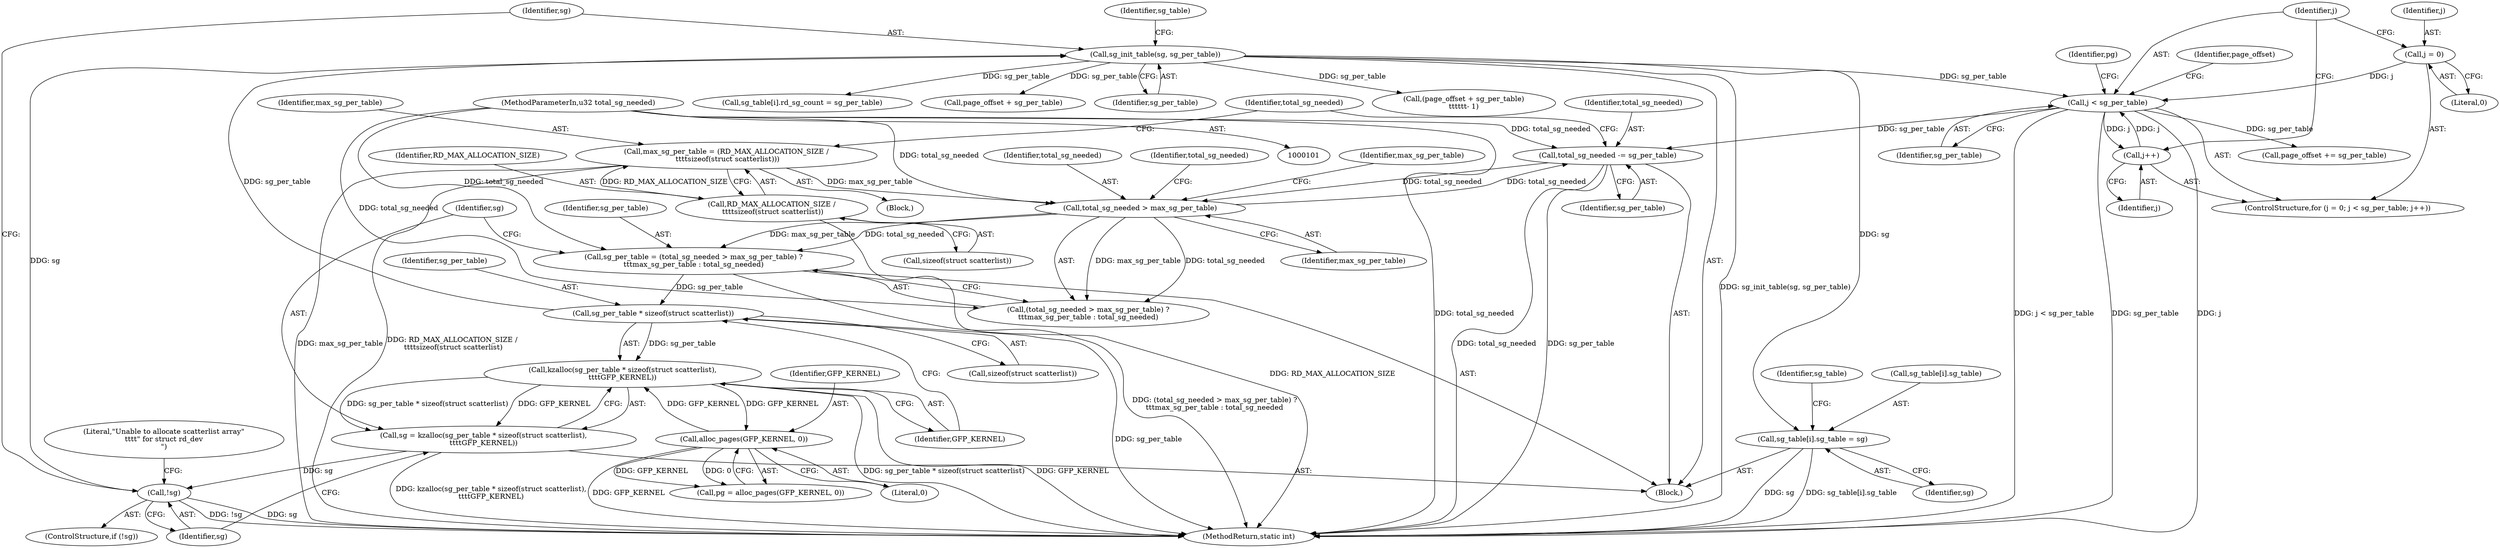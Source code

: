 digraph "0_linux_4442dc8a92b8f9ad8ee9e7f8438f4c04c03a22dc@array" {
"1000158" [label="(Call,sg_table[i].sg_table = sg)"];
"1000155" [label="(Call,sg_init_table(sg, sg_per_table))"];
"1000147" [label="(Call,!sg)"];
"1000138" [label="(Call,sg = kzalloc(sg_per_table * sizeof(struct scatterlist),\n\t\t\t\tGFP_KERNEL))"];
"1000140" [label="(Call,kzalloc(sg_per_table * sizeof(struct scatterlist),\n\t\t\t\tGFP_KERNEL))"];
"1000141" [label="(Call,sg_per_table * sizeof(struct scatterlist))"];
"1000130" [label="(Call,sg_per_table = (total_sg_needed > max_sg_per_table) ?\n\t\t\tmax_sg_per_table : total_sg_needed)"];
"1000133" [label="(Call,total_sg_needed > max_sg_per_table)"];
"1000241" [label="(Call,total_sg_needed -= sg_per_table)"];
"1000195" [label="(Call,j < sg_per_table)"];
"1000198" [label="(Call,j++)"];
"1000192" [label="(Call,j = 0)"];
"1000104" [label="(MethodParameterIn,u32 total_sg_needed)"];
"1000118" [label="(Call,max_sg_per_table = (RD_MAX_ALLOCATION_SIZE /\n \t\t\t\tsizeof(struct scatterlist)))"];
"1000120" [label="(Call,RD_MAX_ALLOCATION_SIZE /\n \t\t\t\tsizeof(struct scatterlist))"];
"1000203" [label="(Call,alloc_pages(GFP_KERNEL, 0))"];
"1000131" [label="(Identifier,sg_per_table)"];
"1000242" [label="(Identifier,total_sg_needed)"];
"1000145" [label="(Identifier,GFP_KERNEL)"];
"1000243" [label="(Identifier,sg_per_table)"];
"1000168" [label="(Identifier,sg_table)"];
"1000159" [label="(Call,sg_table[i].sg_table)"];
"1000137" [label="(Identifier,total_sg_needed)"];
"1000141" [label="(Call,sg_per_table * sizeof(struct scatterlist))"];
"1000151" [label="(Literal,\"Unable to allocate scatterlist array\"\n\t\t\t\t\" for struct rd_dev\n\")"];
"1000104" [label="(MethodParameterIn,u32 total_sg_needed)"];
"1000203" [label="(Call,alloc_pages(GFP_KERNEL, 0))"];
"1000143" [label="(Call,sizeof(struct scatterlist))"];
"1000118" [label="(Call,max_sg_per_table = (RD_MAX_ALLOCATION_SIZE /\n \t\t\t\tsizeof(struct scatterlist)))"];
"1000155" [label="(Call,sg_init_table(sg, sg_per_table))"];
"1000204" [label="(Identifier,GFP_KERNEL)"];
"1000120" [label="(Call,RD_MAX_ALLOCATION_SIZE /\n \t\t\t\tsizeof(struct scatterlist))"];
"1000201" [label="(Call,pg = alloc_pages(GFP_KERNEL, 0))"];
"1000191" [label="(ControlStructure,for (j = 0; j < sg_per_table; j++))"];
"1000156" [label="(Identifier,sg)"];
"1000198" [label="(Call,j++)"];
"1000194" [label="(Literal,0)"];
"1000140" [label="(Call,kzalloc(sg_per_table * sizeof(struct scatterlist),\n\t\t\t\tGFP_KERNEL))"];
"1000130" [label="(Call,sg_per_table = (total_sg_needed > max_sg_per_table) ?\n\t\t\tmax_sg_per_table : total_sg_needed)"];
"1000106" [label="(Block,)"];
"1000136" [label="(Identifier,max_sg_per_table)"];
"1000121" [label="(Identifier,RD_MAX_ALLOCATION_SIZE)"];
"1000132" [label="(Call,(total_sg_needed > max_sg_per_table) ?\n\t\t\tmax_sg_per_table : total_sg_needed)"];
"1000195" [label="(Call,j < sg_per_table)"];
"1000239" [label="(Identifier,page_offset)"];
"1000165" [label="(Call,sg_table[i].rd_sg_count = sg_per_table)"];
"1000134" [label="(Identifier,total_sg_needed)"];
"1000128" [label="(Identifier,total_sg_needed)"];
"1000187" [label="(Call,page_offset + sg_per_table)"];
"1000135" [label="(Identifier,max_sg_per_table)"];
"1000158" [label="(Call,sg_table[i].sg_table = sg)"];
"1000196" [label="(Identifier,j)"];
"1000157" [label="(Identifier,sg_per_table)"];
"1000192" [label="(Call,j = 0)"];
"1000202" [label="(Identifier,pg)"];
"1000122" [label="(Call,sizeof(struct scatterlist))"];
"1000246" [label="(MethodReturn,static int)"];
"1000139" [label="(Identifier,sg)"];
"1000133" [label="(Call,total_sg_needed > max_sg_per_table)"];
"1000147" [label="(Call,!sg)"];
"1000238" [label="(Call,page_offset += sg_per_table)"];
"1000164" [label="(Identifier,sg)"];
"1000186" [label="(Call,(page_offset + sg_per_table)\n\t\t\t\t\t\t- 1)"];
"1000119" [label="(Identifier,max_sg_per_table)"];
"1000146" [label="(ControlStructure,if (!sg))"];
"1000241" [label="(Call,total_sg_needed -= sg_per_table)"];
"1000205" [label="(Literal,0)"];
"1000142" [label="(Identifier,sg_per_table)"];
"1000161" [label="(Identifier,sg_table)"];
"1000148" [label="(Identifier,sg)"];
"1000129" [label="(Block,)"];
"1000197" [label="(Identifier,sg_per_table)"];
"1000199" [label="(Identifier,j)"];
"1000193" [label="(Identifier,j)"];
"1000138" [label="(Call,sg = kzalloc(sg_per_table * sizeof(struct scatterlist),\n\t\t\t\tGFP_KERNEL))"];
"1000158" -> "1000129"  [label="AST: "];
"1000158" -> "1000164"  [label="CFG: "];
"1000159" -> "1000158"  [label="AST: "];
"1000164" -> "1000158"  [label="AST: "];
"1000168" -> "1000158"  [label="CFG: "];
"1000158" -> "1000246"  [label="DDG: sg_table[i].sg_table"];
"1000158" -> "1000246"  [label="DDG: sg"];
"1000155" -> "1000158"  [label="DDG: sg"];
"1000155" -> "1000129"  [label="AST: "];
"1000155" -> "1000157"  [label="CFG: "];
"1000156" -> "1000155"  [label="AST: "];
"1000157" -> "1000155"  [label="AST: "];
"1000161" -> "1000155"  [label="CFG: "];
"1000155" -> "1000246"  [label="DDG: sg_init_table(sg, sg_per_table)"];
"1000147" -> "1000155"  [label="DDG: sg"];
"1000141" -> "1000155"  [label="DDG: sg_per_table"];
"1000155" -> "1000165"  [label="DDG: sg_per_table"];
"1000155" -> "1000186"  [label="DDG: sg_per_table"];
"1000155" -> "1000187"  [label="DDG: sg_per_table"];
"1000155" -> "1000195"  [label="DDG: sg_per_table"];
"1000147" -> "1000146"  [label="AST: "];
"1000147" -> "1000148"  [label="CFG: "];
"1000148" -> "1000147"  [label="AST: "];
"1000151" -> "1000147"  [label="CFG: "];
"1000156" -> "1000147"  [label="CFG: "];
"1000147" -> "1000246"  [label="DDG: sg"];
"1000147" -> "1000246"  [label="DDG: !sg"];
"1000138" -> "1000147"  [label="DDG: sg"];
"1000138" -> "1000129"  [label="AST: "];
"1000138" -> "1000140"  [label="CFG: "];
"1000139" -> "1000138"  [label="AST: "];
"1000140" -> "1000138"  [label="AST: "];
"1000148" -> "1000138"  [label="CFG: "];
"1000138" -> "1000246"  [label="DDG: kzalloc(sg_per_table * sizeof(struct scatterlist),\n\t\t\t\tGFP_KERNEL)"];
"1000140" -> "1000138"  [label="DDG: sg_per_table * sizeof(struct scatterlist)"];
"1000140" -> "1000138"  [label="DDG: GFP_KERNEL"];
"1000140" -> "1000145"  [label="CFG: "];
"1000141" -> "1000140"  [label="AST: "];
"1000145" -> "1000140"  [label="AST: "];
"1000140" -> "1000246"  [label="DDG: sg_per_table * sizeof(struct scatterlist)"];
"1000140" -> "1000246"  [label="DDG: GFP_KERNEL"];
"1000141" -> "1000140"  [label="DDG: sg_per_table"];
"1000203" -> "1000140"  [label="DDG: GFP_KERNEL"];
"1000140" -> "1000203"  [label="DDG: GFP_KERNEL"];
"1000141" -> "1000143"  [label="CFG: "];
"1000142" -> "1000141"  [label="AST: "];
"1000143" -> "1000141"  [label="AST: "];
"1000145" -> "1000141"  [label="CFG: "];
"1000141" -> "1000246"  [label="DDG: sg_per_table"];
"1000130" -> "1000141"  [label="DDG: sg_per_table"];
"1000130" -> "1000129"  [label="AST: "];
"1000130" -> "1000132"  [label="CFG: "];
"1000131" -> "1000130"  [label="AST: "];
"1000132" -> "1000130"  [label="AST: "];
"1000139" -> "1000130"  [label="CFG: "];
"1000130" -> "1000246"  [label="DDG: (total_sg_needed > max_sg_per_table) ?\n\t\t\tmax_sg_per_table : total_sg_needed"];
"1000133" -> "1000130"  [label="DDG: max_sg_per_table"];
"1000133" -> "1000130"  [label="DDG: total_sg_needed"];
"1000104" -> "1000130"  [label="DDG: total_sg_needed"];
"1000133" -> "1000132"  [label="AST: "];
"1000133" -> "1000135"  [label="CFG: "];
"1000134" -> "1000133"  [label="AST: "];
"1000135" -> "1000133"  [label="AST: "];
"1000136" -> "1000133"  [label="CFG: "];
"1000137" -> "1000133"  [label="CFG: "];
"1000241" -> "1000133"  [label="DDG: total_sg_needed"];
"1000104" -> "1000133"  [label="DDG: total_sg_needed"];
"1000118" -> "1000133"  [label="DDG: max_sg_per_table"];
"1000133" -> "1000132"  [label="DDG: max_sg_per_table"];
"1000133" -> "1000132"  [label="DDG: total_sg_needed"];
"1000133" -> "1000241"  [label="DDG: total_sg_needed"];
"1000241" -> "1000129"  [label="AST: "];
"1000241" -> "1000243"  [label="CFG: "];
"1000242" -> "1000241"  [label="AST: "];
"1000243" -> "1000241"  [label="AST: "];
"1000128" -> "1000241"  [label="CFG: "];
"1000241" -> "1000246"  [label="DDG: total_sg_needed"];
"1000241" -> "1000246"  [label="DDG: sg_per_table"];
"1000195" -> "1000241"  [label="DDG: sg_per_table"];
"1000104" -> "1000241"  [label="DDG: total_sg_needed"];
"1000195" -> "1000191"  [label="AST: "];
"1000195" -> "1000197"  [label="CFG: "];
"1000196" -> "1000195"  [label="AST: "];
"1000197" -> "1000195"  [label="AST: "];
"1000202" -> "1000195"  [label="CFG: "];
"1000239" -> "1000195"  [label="CFG: "];
"1000195" -> "1000246"  [label="DDG: j < sg_per_table"];
"1000195" -> "1000246"  [label="DDG: sg_per_table"];
"1000195" -> "1000246"  [label="DDG: j"];
"1000198" -> "1000195"  [label="DDG: j"];
"1000192" -> "1000195"  [label="DDG: j"];
"1000195" -> "1000198"  [label="DDG: j"];
"1000195" -> "1000238"  [label="DDG: sg_per_table"];
"1000198" -> "1000191"  [label="AST: "];
"1000198" -> "1000199"  [label="CFG: "];
"1000199" -> "1000198"  [label="AST: "];
"1000196" -> "1000198"  [label="CFG: "];
"1000192" -> "1000191"  [label="AST: "];
"1000192" -> "1000194"  [label="CFG: "];
"1000193" -> "1000192"  [label="AST: "];
"1000194" -> "1000192"  [label="AST: "];
"1000196" -> "1000192"  [label="CFG: "];
"1000104" -> "1000101"  [label="AST: "];
"1000104" -> "1000246"  [label="DDG: total_sg_needed"];
"1000104" -> "1000132"  [label="DDG: total_sg_needed"];
"1000118" -> "1000106"  [label="AST: "];
"1000118" -> "1000120"  [label="CFG: "];
"1000119" -> "1000118"  [label="AST: "];
"1000120" -> "1000118"  [label="AST: "];
"1000128" -> "1000118"  [label="CFG: "];
"1000118" -> "1000246"  [label="DDG: max_sg_per_table"];
"1000118" -> "1000246"  [label="DDG: RD_MAX_ALLOCATION_SIZE /\n \t\t\t\tsizeof(struct scatterlist)"];
"1000120" -> "1000118"  [label="DDG: RD_MAX_ALLOCATION_SIZE"];
"1000120" -> "1000122"  [label="CFG: "];
"1000121" -> "1000120"  [label="AST: "];
"1000122" -> "1000120"  [label="AST: "];
"1000120" -> "1000246"  [label="DDG: RD_MAX_ALLOCATION_SIZE"];
"1000203" -> "1000201"  [label="AST: "];
"1000203" -> "1000205"  [label="CFG: "];
"1000204" -> "1000203"  [label="AST: "];
"1000205" -> "1000203"  [label="AST: "];
"1000201" -> "1000203"  [label="CFG: "];
"1000203" -> "1000246"  [label="DDG: GFP_KERNEL"];
"1000203" -> "1000201"  [label="DDG: GFP_KERNEL"];
"1000203" -> "1000201"  [label="DDG: 0"];
}
